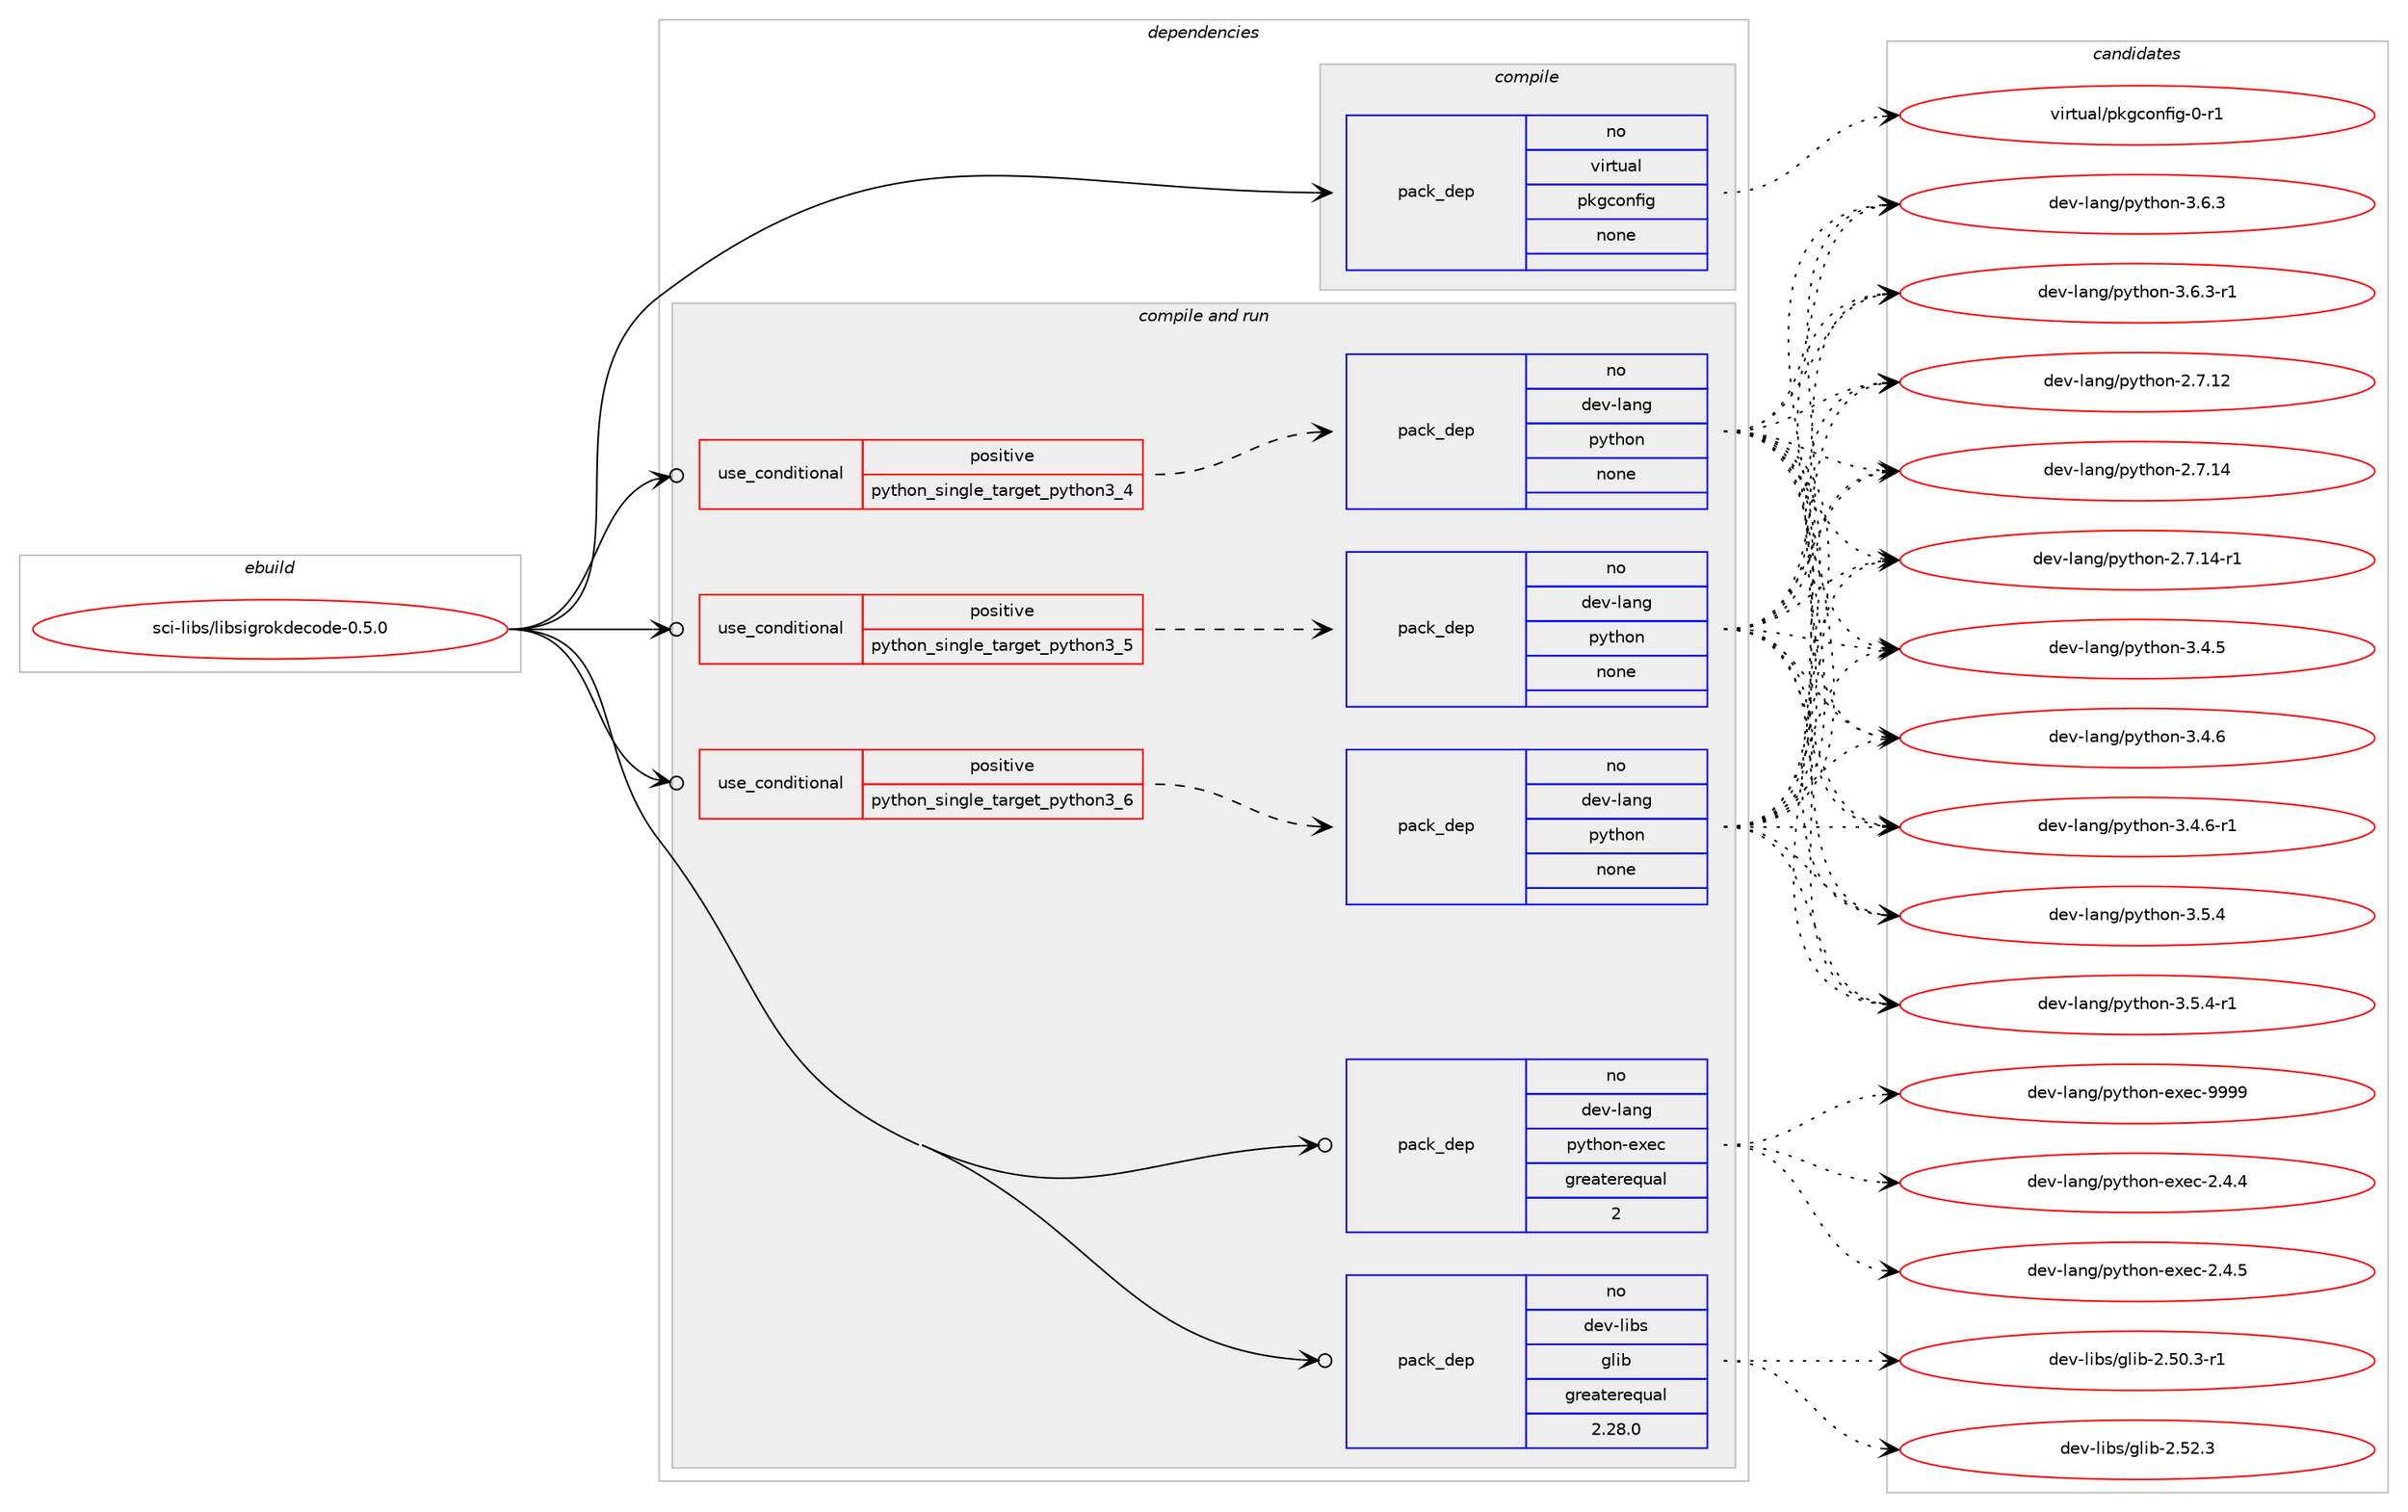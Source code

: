 digraph prolog {

# *************
# Graph options
# *************

newrank=true;
concentrate=true;
compound=true;
graph [rankdir=LR,fontname=Helvetica,fontsize=10,ranksep=1.5];#, ranksep=2.5, nodesep=0.2];
edge  [arrowhead=vee];
node  [fontname=Helvetica,fontsize=10];

# **********
# The ebuild
# **********

subgraph cluster_leftcol {
color=gray;
rank=same;
label=<<i>ebuild</i>>;
id [label="sci-libs/libsigrokdecode-0.5.0", color=red, width=4, href="../sci-libs/libsigrokdecode-0.5.0.svg"];
}

# ****************
# The dependencies
# ****************

subgraph cluster_midcol {
color=gray;
label=<<i>dependencies</i>>;
subgraph cluster_compile {
fillcolor="#eeeeee";
style=filled;
label=<<i>compile</i>>;
subgraph pack1584 {
dependency2247 [label=<<TABLE BORDER="0" CELLBORDER="1" CELLSPACING="0" CELLPADDING="4" WIDTH="220"><TR><TD ROWSPAN="6" CELLPADDING="30">pack_dep</TD></TR><TR><TD WIDTH="110">no</TD></TR><TR><TD>virtual</TD></TR><TR><TD>pkgconfig</TD></TR><TR><TD>none</TD></TR><TR><TD></TD></TR></TABLE>>, shape=none, color=blue];
}
id:e -> dependency2247:w [weight=20,style="solid",arrowhead="vee"];
}
subgraph cluster_compileandrun {
fillcolor="#eeeeee";
style=filled;
label=<<i>compile and run</i>>;
subgraph cond642 {
dependency2248 [label=<<TABLE BORDER="0" CELLBORDER="1" CELLSPACING="0" CELLPADDING="4"><TR><TD ROWSPAN="3" CELLPADDING="10">use_conditional</TD></TR><TR><TD>positive</TD></TR><TR><TD>python_single_target_python3_4</TD></TR></TABLE>>, shape=none, color=red];
subgraph pack1585 {
dependency2249 [label=<<TABLE BORDER="0" CELLBORDER="1" CELLSPACING="0" CELLPADDING="4" WIDTH="220"><TR><TD ROWSPAN="6" CELLPADDING="30">pack_dep</TD></TR><TR><TD WIDTH="110">no</TD></TR><TR><TD>dev-lang</TD></TR><TR><TD>python</TD></TR><TR><TD>none</TD></TR><TR><TD></TD></TR></TABLE>>, shape=none, color=blue];
}
dependency2248:e -> dependency2249:w [weight=20,style="dashed",arrowhead="vee"];
}
id:e -> dependency2248:w [weight=20,style="solid",arrowhead="odotvee"];
subgraph cond643 {
dependency2250 [label=<<TABLE BORDER="0" CELLBORDER="1" CELLSPACING="0" CELLPADDING="4"><TR><TD ROWSPAN="3" CELLPADDING="10">use_conditional</TD></TR><TR><TD>positive</TD></TR><TR><TD>python_single_target_python3_5</TD></TR></TABLE>>, shape=none, color=red];
subgraph pack1586 {
dependency2251 [label=<<TABLE BORDER="0" CELLBORDER="1" CELLSPACING="0" CELLPADDING="4" WIDTH="220"><TR><TD ROWSPAN="6" CELLPADDING="30">pack_dep</TD></TR><TR><TD WIDTH="110">no</TD></TR><TR><TD>dev-lang</TD></TR><TR><TD>python</TD></TR><TR><TD>none</TD></TR><TR><TD></TD></TR></TABLE>>, shape=none, color=blue];
}
dependency2250:e -> dependency2251:w [weight=20,style="dashed",arrowhead="vee"];
}
id:e -> dependency2250:w [weight=20,style="solid",arrowhead="odotvee"];
subgraph cond644 {
dependency2252 [label=<<TABLE BORDER="0" CELLBORDER="1" CELLSPACING="0" CELLPADDING="4"><TR><TD ROWSPAN="3" CELLPADDING="10">use_conditional</TD></TR><TR><TD>positive</TD></TR><TR><TD>python_single_target_python3_6</TD></TR></TABLE>>, shape=none, color=red];
subgraph pack1587 {
dependency2253 [label=<<TABLE BORDER="0" CELLBORDER="1" CELLSPACING="0" CELLPADDING="4" WIDTH="220"><TR><TD ROWSPAN="6" CELLPADDING="30">pack_dep</TD></TR><TR><TD WIDTH="110">no</TD></TR><TR><TD>dev-lang</TD></TR><TR><TD>python</TD></TR><TR><TD>none</TD></TR><TR><TD></TD></TR></TABLE>>, shape=none, color=blue];
}
dependency2252:e -> dependency2253:w [weight=20,style="dashed",arrowhead="vee"];
}
id:e -> dependency2252:w [weight=20,style="solid",arrowhead="odotvee"];
subgraph pack1588 {
dependency2254 [label=<<TABLE BORDER="0" CELLBORDER="1" CELLSPACING="0" CELLPADDING="4" WIDTH="220"><TR><TD ROWSPAN="6" CELLPADDING="30">pack_dep</TD></TR><TR><TD WIDTH="110">no</TD></TR><TR><TD>dev-lang</TD></TR><TR><TD>python-exec</TD></TR><TR><TD>greaterequal</TD></TR><TR><TD>2</TD></TR></TABLE>>, shape=none, color=blue];
}
id:e -> dependency2254:w [weight=20,style="solid",arrowhead="odotvee"];
subgraph pack1589 {
dependency2255 [label=<<TABLE BORDER="0" CELLBORDER="1" CELLSPACING="0" CELLPADDING="4" WIDTH="220"><TR><TD ROWSPAN="6" CELLPADDING="30">pack_dep</TD></TR><TR><TD WIDTH="110">no</TD></TR><TR><TD>dev-libs</TD></TR><TR><TD>glib</TD></TR><TR><TD>greaterequal</TD></TR><TR><TD>2.28.0</TD></TR></TABLE>>, shape=none, color=blue];
}
id:e -> dependency2255:w [weight=20,style="solid",arrowhead="odotvee"];
}
subgraph cluster_run {
fillcolor="#eeeeee";
style=filled;
label=<<i>run</i>>;
}
}

# **************
# The candidates
# **************

subgraph cluster_choices {
rank=same;
color=gray;
label=<<i>candidates</i>>;

subgraph choice1584 {
color=black;
nodesep=1;
choice11810511411611797108471121071039911111010210510345484511449 [label="virtual/pkgconfig-0-r1", color=red, width=4,href="../virtual/pkgconfig-0-r1.svg"];
dependency2247:e -> choice11810511411611797108471121071039911111010210510345484511449:w [style=dotted,weight="100"];
}
subgraph choice1585 {
color=black;
nodesep=1;
choice10010111845108971101034711212111610411111045504655464950 [label="dev-lang/python-2.7.12", color=red, width=4,href="../dev-lang/python-2.7.12.svg"];
choice10010111845108971101034711212111610411111045504655464952 [label="dev-lang/python-2.7.14", color=red, width=4,href="../dev-lang/python-2.7.14.svg"];
choice100101118451089711010347112121116104111110455046554649524511449 [label="dev-lang/python-2.7.14-r1", color=red, width=4,href="../dev-lang/python-2.7.14-r1.svg"];
choice100101118451089711010347112121116104111110455146524653 [label="dev-lang/python-3.4.5", color=red, width=4,href="../dev-lang/python-3.4.5.svg"];
choice100101118451089711010347112121116104111110455146524654 [label="dev-lang/python-3.4.6", color=red, width=4,href="../dev-lang/python-3.4.6.svg"];
choice1001011184510897110103471121211161041111104551465246544511449 [label="dev-lang/python-3.4.6-r1", color=red, width=4,href="../dev-lang/python-3.4.6-r1.svg"];
choice100101118451089711010347112121116104111110455146534652 [label="dev-lang/python-3.5.4", color=red, width=4,href="../dev-lang/python-3.5.4.svg"];
choice1001011184510897110103471121211161041111104551465346524511449 [label="dev-lang/python-3.5.4-r1", color=red, width=4,href="../dev-lang/python-3.5.4-r1.svg"];
choice100101118451089711010347112121116104111110455146544651 [label="dev-lang/python-3.6.3", color=red, width=4,href="../dev-lang/python-3.6.3.svg"];
choice1001011184510897110103471121211161041111104551465446514511449 [label="dev-lang/python-3.6.3-r1", color=red, width=4,href="../dev-lang/python-3.6.3-r1.svg"];
dependency2249:e -> choice10010111845108971101034711212111610411111045504655464950:w [style=dotted,weight="100"];
dependency2249:e -> choice10010111845108971101034711212111610411111045504655464952:w [style=dotted,weight="100"];
dependency2249:e -> choice100101118451089711010347112121116104111110455046554649524511449:w [style=dotted,weight="100"];
dependency2249:e -> choice100101118451089711010347112121116104111110455146524653:w [style=dotted,weight="100"];
dependency2249:e -> choice100101118451089711010347112121116104111110455146524654:w [style=dotted,weight="100"];
dependency2249:e -> choice1001011184510897110103471121211161041111104551465246544511449:w [style=dotted,weight="100"];
dependency2249:e -> choice100101118451089711010347112121116104111110455146534652:w [style=dotted,weight="100"];
dependency2249:e -> choice1001011184510897110103471121211161041111104551465346524511449:w [style=dotted,weight="100"];
dependency2249:e -> choice100101118451089711010347112121116104111110455146544651:w [style=dotted,weight="100"];
dependency2249:e -> choice1001011184510897110103471121211161041111104551465446514511449:w [style=dotted,weight="100"];
}
subgraph choice1586 {
color=black;
nodesep=1;
choice10010111845108971101034711212111610411111045504655464950 [label="dev-lang/python-2.7.12", color=red, width=4,href="../dev-lang/python-2.7.12.svg"];
choice10010111845108971101034711212111610411111045504655464952 [label="dev-lang/python-2.7.14", color=red, width=4,href="../dev-lang/python-2.7.14.svg"];
choice100101118451089711010347112121116104111110455046554649524511449 [label="dev-lang/python-2.7.14-r1", color=red, width=4,href="../dev-lang/python-2.7.14-r1.svg"];
choice100101118451089711010347112121116104111110455146524653 [label="dev-lang/python-3.4.5", color=red, width=4,href="../dev-lang/python-3.4.5.svg"];
choice100101118451089711010347112121116104111110455146524654 [label="dev-lang/python-3.4.6", color=red, width=4,href="../dev-lang/python-3.4.6.svg"];
choice1001011184510897110103471121211161041111104551465246544511449 [label="dev-lang/python-3.4.6-r1", color=red, width=4,href="../dev-lang/python-3.4.6-r1.svg"];
choice100101118451089711010347112121116104111110455146534652 [label="dev-lang/python-3.5.4", color=red, width=4,href="../dev-lang/python-3.5.4.svg"];
choice1001011184510897110103471121211161041111104551465346524511449 [label="dev-lang/python-3.5.4-r1", color=red, width=4,href="../dev-lang/python-3.5.4-r1.svg"];
choice100101118451089711010347112121116104111110455146544651 [label="dev-lang/python-3.6.3", color=red, width=4,href="../dev-lang/python-3.6.3.svg"];
choice1001011184510897110103471121211161041111104551465446514511449 [label="dev-lang/python-3.6.3-r1", color=red, width=4,href="../dev-lang/python-3.6.3-r1.svg"];
dependency2251:e -> choice10010111845108971101034711212111610411111045504655464950:w [style=dotted,weight="100"];
dependency2251:e -> choice10010111845108971101034711212111610411111045504655464952:w [style=dotted,weight="100"];
dependency2251:e -> choice100101118451089711010347112121116104111110455046554649524511449:w [style=dotted,weight="100"];
dependency2251:e -> choice100101118451089711010347112121116104111110455146524653:w [style=dotted,weight="100"];
dependency2251:e -> choice100101118451089711010347112121116104111110455146524654:w [style=dotted,weight="100"];
dependency2251:e -> choice1001011184510897110103471121211161041111104551465246544511449:w [style=dotted,weight="100"];
dependency2251:e -> choice100101118451089711010347112121116104111110455146534652:w [style=dotted,weight="100"];
dependency2251:e -> choice1001011184510897110103471121211161041111104551465346524511449:w [style=dotted,weight="100"];
dependency2251:e -> choice100101118451089711010347112121116104111110455146544651:w [style=dotted,weight="100"];
dependency2251:e -> choice1001011184510897110103471121211161041111104551465446514511449:w [style=dotted,weight="100"];
}
subgraph choice1587 {
color=black;
nodesep=1;
choice10010111845108971101034711212111610411111045504655464950 [label="dev-lang/python-2.7.12", color=red, width=4,href="../dev-lang/python-2.7.12.svg"];
choice10010111845108971101034711212111610411111045504655464952 [label="dev-lang/python-2.7.14", color=red, width=4,href="../dev-lang/python-2.7.14.svg"];
choice100101118451089711010347112121116104111110455046554649524511449 [label="dev-lang/python-2.7.14-r1", color=red, width=4,href="../dev-lang/python-2.7.14-r1.svg"];
choice100101118451089711010347112121116104111110455146524653 [label="dev-lang/python-3.4.5", color=red, width=4,href="../dev-lang/python-3.4.5.svg"];
choice100101118451089711010347112121116104111110455146524654 [label="dev-lang/python-3.4.6", color=red, width=4,href="../dev-lang/python-3.4.6.svg"];
choice1001011184510897110103471121211161041111104551465246544511449 [label="dev-lang/python-3.4.6-r1", color=red, width=4,href="../dev-lang/python-3.4.6-r1.svg"];
choice100101118451089711010347112121116104111110455146534652 [label="dev-lang/python-3.5.4", color=red, width=4,href="../dev-lang/python-3.5.4.svg"];
choice1001011184510897110103471121211161041111104551465346524511449 [label="dev-lang/python-3.5.4-r1", color=red, width=4,href="../dev-lang/python-3.5.4-r1.svg"];
choice100101118451089711010347112121116104111110455146544651 [label="dev-lang/python-3.6.3", color=red, width=4,href="../dev-lang/python-3.6.3.svg"];
choice1001011184510897110103471121211161041111104551465446514511449 [label="dev-lang/python-3.6.3-r1", color=red, width=4,href="../dev-lang/python-3.6.3-r1.svg"];
dependency2253:e -> choice10010111845108971101034711212111610411111045504655464950:w [style=dotted,weight="100"];
dependency2253:e -> choice10010111845108971101034711212111610411111045504655464952:w [style=dotted,weight="100"];
dependency2253:e -> choice100101118451089711010347112121116104111110455046554649524511449:w [style=dotted,weight="100"];
dependency2253:e -> choice100101118451089711010347112121116104111110455146524653:w [style=dotted,weight="100"];
dependency2253:e -> choice100101118451089711010347112121116104111110455146524654:w [style=dotted,weight="100"];
dependency2253:e -> choice1001011184510897110103471121211161041111104551465246544511449:w [style=dotted,weight="100"];
dependency2253:e -> choice100101118451089711010347112121116104111110455146534652:w [style=dotted,weight="100"];
dependency2253:e -> choice1001011184510897110103471121211161041111104551465346524511449:w [style=dotted,weight="100"];
dependency2253:e -> choice100101118451089711010347112121116104111110455146544651:w [style=dotted,weight="100"];
dependency2253:e -> choice1001011184510897110103471121211161041111104551465446514511449:w [style=dotted,weight="100"];
}
subgraph choice1588 {
color=black;
nodesep=1;
choice1001011184510897110103471121211161041111104510112010199455046524652 [label="dev-lang/python-exec-2.4.4", color=red, width=4,href="../dev-lang/python-exec-2.4.4.svg"];
choice1001011184510897110103471121211161041111104510112010199455046524653 [label="dev-lang/python-exec-2.4.5", color=red, width=4,href="../dev-lang/python-exec-2.4.5.svg"];
choice10010111845108971101034711212111610411111045101120101994557575757 [label="dev-lang/python-exec-9999", color=red, width=4,href="../dev-lang/python-exec-9999.svg"];
dependency2254:e -> choice1001011184510897110103471121211161041111104510112010199455046524652:w [style=dotted,weight="100"];
dependency2254:e -> choice1001011184510897110103471121211161041111104510112010199455046524653:w [style=dotted,weight="100"];
dependency2254:e -> choice10010111845108971101034711212111610411111045101120101994557575757:w [style=dotted,weight="100"];
}
subgraph choice1589 {
color=black;
nodesep=1;
choice10010111845108105981154710310810598455046534846514511449 [label="dev-libs/glib-2.50.3-r1", color=red, width=4,href="../dev-libs/glib-2.50.3-r1.svg"];
choice1001011184510810598115471031081059845504653504651 [label="dev-libs/glib-2.52.3", color=red, width=4,href="../dev-libs/glib-2.52.3.svg"];
dependency2255:e -> choice10010111845108105981154710310810598455046534846514511449:w [style=dotted,weight="100"];
dependency2255:e -> choice1001011184510810598115471031081059845504653504651:w [style=dotted,weight="100"];
}
}

}

